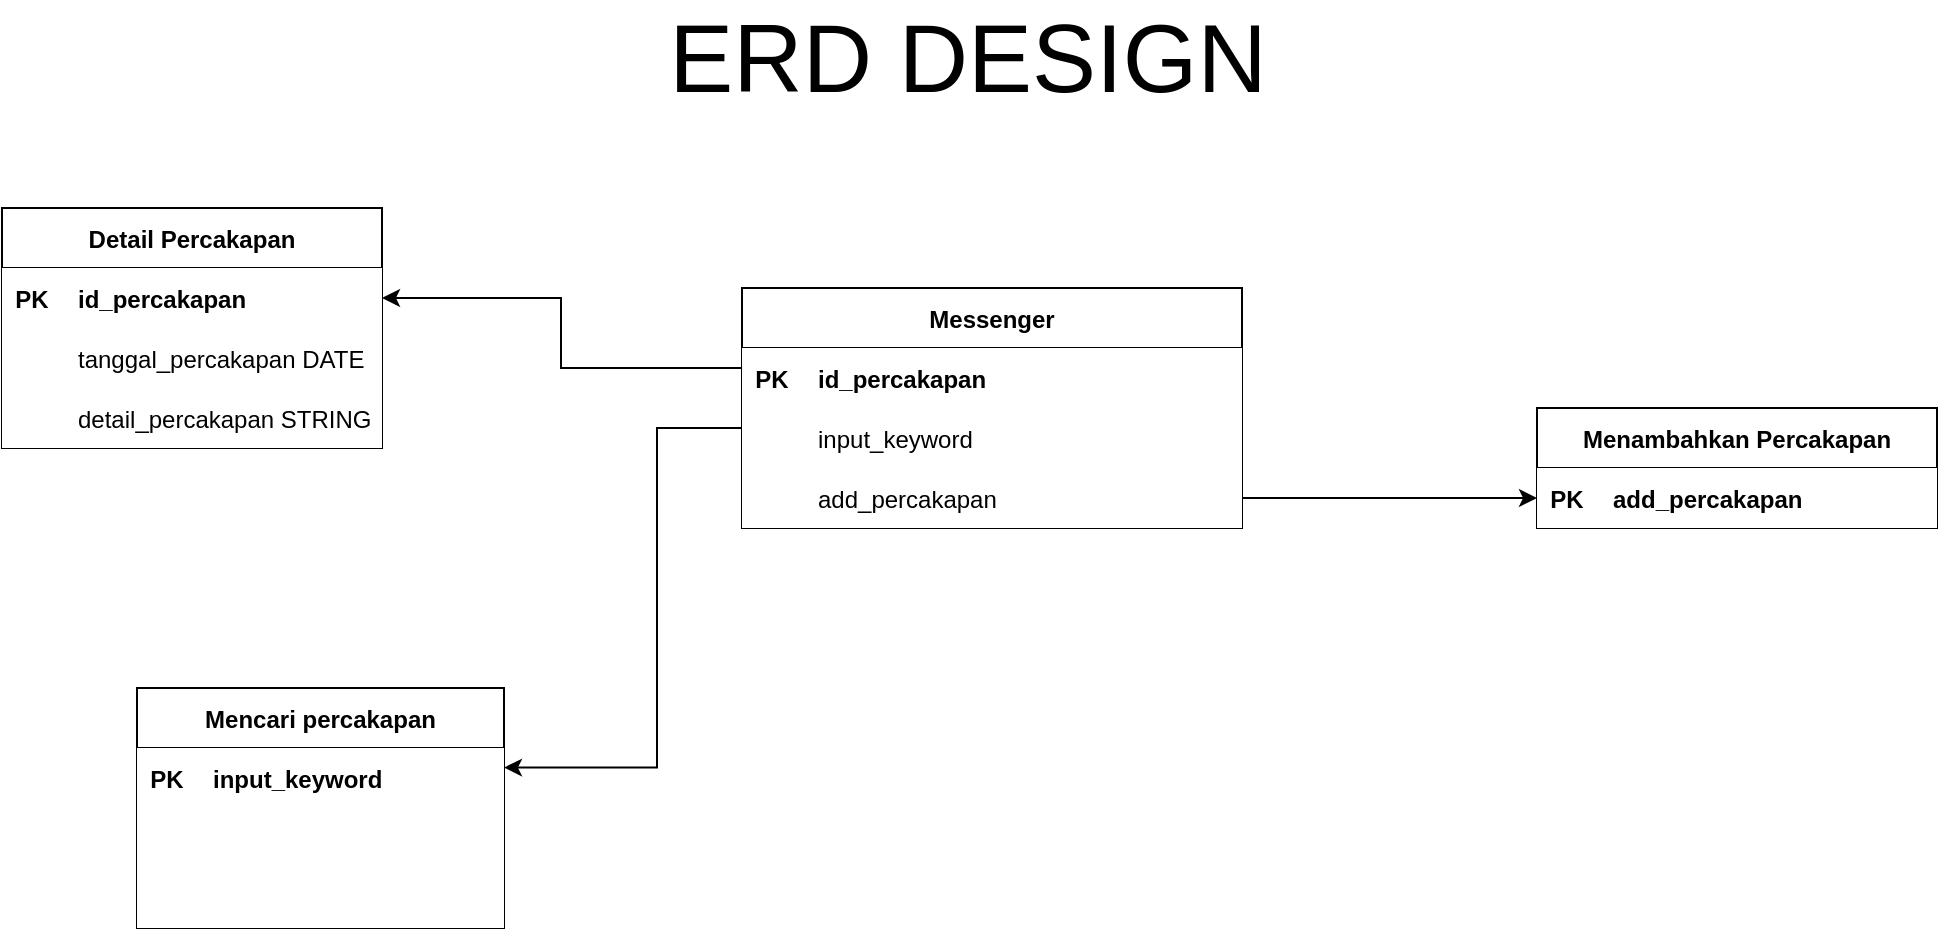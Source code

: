 <mxfile version="20.8.16" type="device"><diagram name="1" id="A3coRRLYBLsBDLdkC3B2"><mxGraphModel dx="1165" dy="3864" grid="1" gridSize="10" guides="1" tooltips="1" connect="1" arrows="1" fold="1" page="1" pageScale="1" pageWidth="850" pageHeight="1100" math="0" shadow="0" extFonts="Permanent Marker^https://fonts.googleapis.com/css?family=Permanent+Marker"><root><mxCell id="iqsxIAsZg1eFHspe9KgT-0"/><mxCell id="iqsxIAsZg1eFHspe9KgT-1" parent="iqsxIAsZg1eFHspe9KgT-0"/><mxCell id="iqsxIAsZg1eFHspe9KgT-221" value="Detail Percakapan" style="shape=table;startSize=30;container=1;collapsible=1;childLayout=tableLayout;fixedRows=1;rowLines=0;fontStyle=1;align=center;resizeLast=1;" parent="iqsxIAsZg1eFHspe9KgT-1" vertex="1"><mxGeometry x="90" y="-3110" width="190" height="120" as="geometry"/></mxCell><mxCell id="Co1qdzwGNb9HQqWgPJbJ-32" value="" style="shape=partialRectangle;collapsible=0;dropTarget=0;pointerEvents=0;fillColor=none;points=[[0,0.5],[1,0.5]];portConstraint=eastwest;top=0;left=0;right=0;bottom=1;" parent="iqsxIAsZg1eFHspe9KgT-221" vertex="1"><mxGeometry y="30" width="190" height="30" as="geometry"/></mxCell><mxCell id="Co1qdzwGNb9HQqWgPJbJ-33" value="PK" style="shape=partialRectangle;overflow=hidden;connectable=0;top=0;left=0;bottom=0;right=0;fontStyle=1;" parent="Co1qdzwGNb9HQqWgPJbJ-32" vertex="1"><mxGeometry width="30" height="30" as="geometry"><mxRectangle width="30" height="30" as="alternateBounds"/></mxGeometry></mxCell><mxCell id="Co1qdzwGNb9HQqWgPJbJ-34" value="id_percakapan" style="shape=partialRectangle;overflow=hidden;connectable=0;top=0;left=0;bottom=0;right=0;align=left;spacingLeft=6;fontStyle=1;" parent="Co1qdzwGNb9HQqWgPJbJ-32" vertex="1"><mxGeometry x="30" width="160" height="30" as="geometry"><mxRectangle width="160" height="30" as="alternateBounds"/></mxGeometry></mxCell><mxCell id="Co1qdzwGNb9HQqWgPJbJ-89" value="" style="shape=partialRectangle;collapsible=0;dropTarget=0;pointerEvents=0;fillColor=none;points=[[0,0.5],[1,0.5]];portConstraint=eastwest;top=0;left=0;right=0;bottom=1;" parent="iqsxIAsZg1eFHspe9KgT-221" vertex="1"><mxGeometry y="60" width="190" height="30" as="geometry"/></mxCell><mxCell id="Co1qdzwGNb9HQqWgPJbJ-90" value="" style="shape=partialRectangle;overflow=hidden;connectable=0;top=0;left=0;bottom=0;right=0;fontStyle=1;" parent="Co1qdzwGNb9HQqWgPJbJ-89" vertex="1"><mxGeometry width="30" height="30" as="geometry"><mxRectangle width="30" height="30" as="alternateBounds"/></mxGeometry></mxCell><mxCell id="Co1qdzwGNb9HQqWgPJbJ-91" value="tanggal_percakapan DATE" style="shape=partialRectangle;overflow=hidden;connectable=0;top=0;left=0;bottom=0;right=0;align=left;spacingLeft=6;fontStyle=0;" parent="Co1qdzwGNb9HQqWgPJbJ-89" vertex="1"><mxGeometry x="30" width="160" height="30" as="geometry"><mxRectangle width="160" height="30" as="alternateBounds"/></mxGeometry></mxCell><mxCell id="QaDPt5HID3y1D4MUXKOR-53" value="" style="shape=partialRectangle;collapsible=0;dropTarget=0;pointerEvents=0;fillColor=none;points=[[0,0.5],[1,0.5]];portConstraint=eastwest;top=0;left=0;right=0;bottom=0;" parent="iqsxIAsZg1eFHspe9KgT-221" vertex="1"><mxGeometry y="90" width="190" height="30" as="geometry"/></mxCell><mxCell id="QaDPt5HID3y1D4MUXKOR-54" value="" style="shape=partialRectangle;overflow=hidden;connectable=0;top=0;left=0;bottom=0;right=0;" parent="QaDPt5HID3y1D4MUXKOR-53" vertex="1"><mxGeometry width="30" height="30" as="geometry"><mxRectangle width="30" height="30" as="alternateBounds"/></mxGeometry></mxCell><mxCell id="QaDPt5HID3y1D4MUXKOR-55" value="detail_percakapan STRING" style="shape=partialRectangle;overflow=hidden;connectable=0;top=0;left=0;bottom=0;right=0;align=left;spacingLeft=6;" parent="QaDPt5HID3y1D4MUXKOR-53" vertex="1"><mxGeometry x="30" width="160" height="30" as="geometry"><mxRectangle width="160" height="30" as="alternateBounds"/></mxGeometry></mxCell><mxCell id="QaDPt5HID3y1D4MUXKOR-84" value="Messenger" style="shape=table;startSize=30;container=1;collapsible=1;childLayout=tableLayout;fixedRows=1;rowLines=0;fontStyle=1;align=center;resizeLast=1;" parent="iqsxIAsZg1eFHspe9KgT-1" vertex="1"><mxGeometry x="460" y="-3070" width="250" height="120" as="geometry"><mxRectangle x="-540" y="-560" width="90" height="30" as="alternateBounds"/></mxGeometry></mxCell><mxCell id="QaDPt5HID3y1D4MUXKOR-85" value="" style="shape=partialRectangle;collapsible=0;dropTarget=0;pointerEvents=0;points=[[0,0.5],[1,0.5]];portConstraint=eastwest;top=0;left=0;right=0;bottom=1;" parent="QaDPt5HID3y1D4MUXKOR-84" vertex="1"><mxGeometry y="30" width="250" height="30" as="geometry"/></mxCell><mxCell id="QaDPt5HID3y1D4MUXKOR-86" value="PK" style="shape=partialRectangle;overflow=hidden;connectable=0;top=0;left=0;bottom=0;right=0;fontStyle=1;" parent="QaDPt5HID3y1D4MUXKOR-85" vertex="1"><mxGeometry width="30" height="30" as="geometry"><mxRectangle width="30" height="30" as="alternateBounds"/></mxGeometry></mxCell><mxCell id="QaDPt5HID3y1D4MUXKOR-87" value="id_percakapan" style="shape=partialRectangle;overflow=hidden;connectable=0;top=0;left=0;bottom=0;right=0;align=left;spacingLeft=6;fontStyle=1;" parent="QaDPt5HID3y1D4MUXKOR-85" vertex="1"><mxGeometry x="30" width="220" height="30" as="geometry"><mxRectangle width="220" height="30" as="alternateBounds"/></mxGeometry></mxCell><mxCell id="NQT6t8mYnJCz2Icw_1Bi-4" value="" style="shape=partialRectangle;collapsible=0;dropTarget=0;pointerEvents=0;points=[[0,0.5],[1,0.5]];portConstraint=eastwest;top=0;left=0;right=0;bottom=0;" parent="QaDPt5HID3y1D4MUXKOR-84" vertex="1"><mxGeometry y="60" width="250" height="30" as="geometry"/></mxCell><mxCell id="NQT6t8mYnJCz2Icw_1Bi-5" value="" style="shape=partialRectangle;overflow=hidden;connectable=0;top=0;left=0;bottom=0;right=0;" parent="NQT6t8mYnJCz2Icw_1Bi-4" vertex="1"><mxGeometry width="30" height="30" as="geometry"><mxRectangle width="30" height="30" as="alternateBounds"/></mxGeometry></mxCell><mxCell id="NQT6t8mYnJCz2Icw_1Bi-6" value="input_keyword" style="shape=partialRectangle;overflow=hidden;connectable=0;top=0;left=0;bottom=0;right=0;align=left;spacingLeft=6;" parent="NQT6t8mYnJCz2Icw_1Bi-4" vertex="1"><mxGeometry x="30" width="220" height="30" as="geometry"><mxRectangle width="220" height="30" as="alternateBounds"/></mxGeometry></mxCell><mxCell id="NERNwuuGVd6xy_f75dNq-87" value="" style="shape=partialRectangle;collapsible=0;dropTarget=0;pointerEvents=0;points=[[0,0.5],[1,0.5]];portConstraint=eastwest;top=0;left=0;right=0;bottom=0;" parent="QaDPt5HID3y1D4MUXKOR-84" vertex="1"><mxGeometry y="90" width="250" height="30" as="geometry"/></mxCell><mxCell id="NERNwuuGVd6xy_f75dNq-88" value="" style="shape=partialRectangle;overflow=hidden;connectable=0;top=0;left=0;bottom=0;right=0;" parent="NERNwuuGVd6xy_f75dNq-87" vertex="1"><mxGeometry width="30" height="30" as="geometry"><mxRectangle width="30" height="30" as="alternateBounds"/></mxGeometry></mxCell><mxCell id="NERNwuuGVd6xy_f75dNq-89" value="add_percakapan" style="shape=partialRectangle;overflow=hidden;connectable=0;top=0;left=0;bottom=0;right=0;align=left;spacingLeft=6;" parent="NERNwuuGVd6xy_f75dNq-87" vertex="1"><mxGeometry x="30" width="220" height="30" as="geometry"><mxRectangle width="220" height="30" as="alternateBounds"/></mxGeometry></mxCell><mxCell id="NERNwuuGVd6xy_f75dNq-5" value="Menambahkan Percakapan" style="shape=table;startSize=30;container=1;collapsible=1;childLayout=tableLayout;fixedRows=1;rowLines=0;fontStyle=1;align=center;resizeLast=1;" parent="iqsxIAsZg1eFHspe9KgT-1" vertex="1"><mxGeometry x="857.5" y="-3010" width="200" height="60" as="geometry"><mxRectangle x="-540" y="-560" width="90" height="30" as="alternateBounds"/></mxGeometry></mxCell><mxCell id="NERNwuuGVd6xy_f75dNq-6" value="" style="shape=partialRectangle;collapsible=0;dropTarget=0;pointerEvents=0;points=[[0,0.5],[1,0.5]];portConstraint=eastwest;top=0;left=0;right=0;bottom=1;" parent="NERNwuuGVd6xy_f75dNq-5" vertex="1"><mxGeometry y="30" width="200" height="30" as="geometry"/></mxCell><mxCell id="NERNwuuGVd6xy_f75dNq-7" value="PK" style="shape=partialRectangle;overflow=hidden;connectable=0;top=0;left=0;bottom=0;right=0;fontStyle=1;" parent="NERNwuuGVd6xy_f75dNq-6" vertex="1"><mxGeometry width="30" height="30" as="geometry"><mxRectangle width="30" height="30" as="alternateBounds"/></mxGeometry></mxCell><mxCell id="NERNwuuGVd6xy_f75dNq-8" value="add_percakapan" style="shape=partialRectangle;overflow=hidden;connectable=0;top=0;left=0;bottom=0;right=0;align=left;spacingLeft=6;fontStyle=1;" parent="NERNwuuGVd6xy_f75dNq-6" vertex="1"><mxGeometry x="30" width="170" height="30" as="geometry"><mxRectangle width="170" height="30" as="alternateBounds"/></mxGeometry></mxCell><mxCell id="NERNwuuGVd6xy_f75dNq-96" style="edgeStyle=orthogonalEdgeStyle;rounded=0;orthogonalLoop=1;jettySize=auto;html=1;entryX=1;entryY=0.5;entryDx=0;entryDy=0;fontFamily=Verdana;fontSize=100;" parent="iqsxIAsZg1eFHspe9KgT-1" target="Co1qdzwGNb9HQqWgPJbJ-32" edge="1"><mxGeometry relative="1" as="geometry"><mxPoint x="459.5" y="-3030" as="sourcePoint"/><Array as="points"><mxPoint x="459.5" y="-3030"/><mxPoint x="369.5" y="-3030"/><mxPoint x="369.5" y="-3065"/></Array></mxGeometry></mxCell><mxCell id="NERNwuuGVd6xy_f75dNq-97" style="edgeStyle=orthogonalEdgeStyle;rounded=0;orthogonalLoop=1;jettySize=auto;html=1;exitX=1;exitY=0.5;exitDx=0;exitDy=0;fontFamily=Verdana;fontSize=100;entryX=0;entryY=0.5;entryDx=0;entryDy=0;" parent="iqsxIAsZg1eFHspe9KgT-1" source="NERNwuuGVd6xy_f75dNq-87" target="NERNwuuGVd6xy_f75dNq-6" edge="1"><mxGeometry relative="1" as="geometry"><Array as="points"><mxPoint x="827.5" y="-2965"/><mxPoint x="827.5" y="-2965"/></Array><mxPoint x="867.5" y="-2880" as="targetPoint"/></mxGeometry></mxCell><mxCell id="Co1qdzwGNb9HQqWgPJbJ-47" value="Mencari percakapan" style="shape=table;startSize=30;container=1;collapsible=1;childLayout=tableLayout;fixedRows=1;rowLines=0;fontStyle=1;align=center;resizeLast=1;" parent="iqsxIAsZg1eFHspe9KgT-1" vertex="1"><mxGeometry x="157.5" y="-2870" width="183.5" height="120" as="geometry"><mxRectangle x="-540" y="-560" width="90" height="30" as="alternateBounds"/></mxGeometry></mxCell><mxCell id="Co1qdzwGNb9HQqWgPJbJ-48" value="" style="shape=partialRectangle;collapsible=0;dropTarget=0;pointerEvents=0;points=[[0,0.5],[1,0.5]];portConstraint=eastwest;top=0;left=0;right=0;bottom=1;" parent="Co1qdzwGNb9HQqWgPJbJ-47" vertex="1"><mxGeometry y="30" width="183.5" height="30" as="geometry"/></mxCell><mxCell id="Co1qdzwGNb9HQqWgPJbJ-49" value="PK" style="shape=partialRectangle;overflow=hidden;connectable=0;top=0;left=0;bottom=0;right=0;fontStyle=1;" parent="Co1qdzwGNb9HQqWgPJbJ-48" vertex="1"><mxGeometry width="30" height="30" as="geometry"><mxRectangle width="30" height="30" as="alternateBounds"/></mxGeometry></mxCell><mxCell id="Co1qdzwGNb9HQqWgPJbJ-50" value="input_keyword" style="shape=partialRectangle;overflow=hidden;connectable=0;top=0;left=0;bottom=0;right=0;align=left;spacingLeft=6;fontStyle=1;" parent="Co1qdzwGNb9HQqWgPJbJ-48" vertex="1"><mxGeometry x="30" width="153.5" height="30" as="geometry"><mxRectangle width="153.5" height="30" as="alternateBounds"/></mxGeometry></mxCell><mxCell id="Co1qdzwGNb9HQqWgPJbJ-54" value="" style="shape=partialRectangle;collapsible=0;dropTarget=0;pointerEvents=0;points=[[0,0.5],[1,0.5]];portConstraint=eastwest;top=0;left=0;right=0;bottom=0;" parent="Co1qdzwGNb9HQqWgPJbJ-47" vertex="1"><mxGeometry y="60" width="183.5" height="30" as="geometry"/></mxCell><mxCell id="Co1qdzwGNb9HQqWgPJbJ-55" value="" style="shape=partialRectangle;overflow=hidden;connectable=0;top=0;left=0;bottom=0;right=0;" parent="Co1qdzwGNb9HQqWgPJbJ-54" vertex="1"><mxGeometry width="30" height="30" as="geometry"><mxRectangle width="30" height="30" as="alternateBounds"/></mxGeometry></mxCell><mxCell id="Co1qdzwGNb9HQqWgPJbJ-56" value="" style="shape=partialRectangle;overflow=hidden;connectable=0;top=0;left=0;bottom=0;right=0;align=left;spacingLeft=6;" parent="Co1qdzwGNb9HQqWgPJbJ-54" vertex="1"><mxGeometry x="30" width="153.5" height="30" as="geometry"><mxRectangle width="153.5" height="30" as="alternateBounds"/></mxGeometry></mxCell><mxCell id="Co1qdzwGNb9HQqWgPJbJ-57" value="" style="shape=partialRectangle;collapsible=0;dropTarget=0;pointerEvents=0;points=[[0,0.5],[1,0.5]];portConstraint=eastwest;top=0;left=0;right=0;bottom=0;" parent="Co1qdzwGNb9HQqWgPJbJ-47" vertex="1"><mxGeometry y="90" width="183.5" height="30" as="geometry"/></mxCell><mxCell id="Co1qdzwGNb9HQqWgPJbJ-58" value="" style="shape=partialRectangle;overflow=hidden;connectable=0;top=0;left=0;bottom=0;right=0;" parent="Co1qdzwGNb9HQqWgPJbJ-57" vertex="1"><mxGeometry width="30" height="30" as="geometry"><mxRectangle width="30" height="30" as="alternateBounds"/></mxGeometry></mxCell><mxCell id="Co1qdzwGNb9HQqWgPJbJ-59" value="" style="shape=partialRectangle;overflow=hidden;connectable=0;top=0;left=0;bottom=0;right=0;align=left;spacingLeft=6;" parent="Co1qdzwGNb9HQqWgPJbJ-57" vertex="1"><mxGeometry x="30" width="153.5" height="30" as="geometry"><mxRectangle width="153.5" height="30" as="alternateBounds"/></mxGeometry></mxCell><mxCell id="Co1qdzwGNb9HQqWgPJbJ-63" style="edgeStyle=orthogonalEdgeStyle;rounded=0;orthogonalLoop=1;jettySize=auto;html=1;entryX=1;entryY=0.327;entryDx=0;entryDy=0;entryPerimeter=0;" parent="iqsxIAsZg1eFHspe9KgT-1" source="NQT6t8mYnJCz2Icw_1Bi-4" target="Co1qdzwGNb9HQqWgPJbJ-48" edge="1"><mxGeometry relative="1" as="geometry"><mxPoint x="370" y="-2740" as="targetPoint"/><mxPoint x="447.5" y="-3000" as="sourcePoint"/><Array as="points"><mxPoint x="417.5" y="-3000"/><mxPoint x="417.5" y="-2830"/></Array></mxGeometry></mxCell><mxCell id="NQT6t8mYnJCz2Icw_1Bi-9" value="&lt;font style=&quot;font-size: 48px;&quot;&gt;ERD DESIGN&lt;/font&gt;" style="text;strokeColor=none;align=center;fillColor=none;html=1;verticalAlign=middle;whiteSpace=wrap;rounded=0;" parent="iqsxIAsZg1eFHspe9KgT-1" vertex="1"><mxGeometry x="397.5" y="-3200" width="350" height="30" as="geometry"/></mxCell></root></mxGraphModel></diagram></mxfile>
